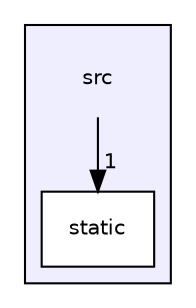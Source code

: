 digraph "src" {
  compound=true
  node [ fontsize="10", fontname="Helvetica"];
  edge [ labelfontsize="10", labelfontname="Helvetica"];
  subgraph clusterdir_68267d1309a1af8e8297ef4c3efbcdba {
    graph [ bgcolor="#eeeeff", pencolor="black", label="" URL="dir_68267d1309a1af8e8297ef4c3efbcdba.html"];
    dir_68267d1309a1af8e8297ef4c3efbcdba [shape=plaintext label="src"];
  dir_1a918b1f93d702445f0a447a6681a9e3 [shape=box label="static" fillcolor="white" style="filled" URL="dir_1a918b1f93d702445f0a447a6681a9e3.html"];
  }
  dir_68267d1309a1af8e8297ef4c3efbcdba->dir_1a918b1f93d702445f0a447a6681a9e3 [headlabel="1", labeldistance=1.5 headhref="dir_000013_000014.html"];
}
